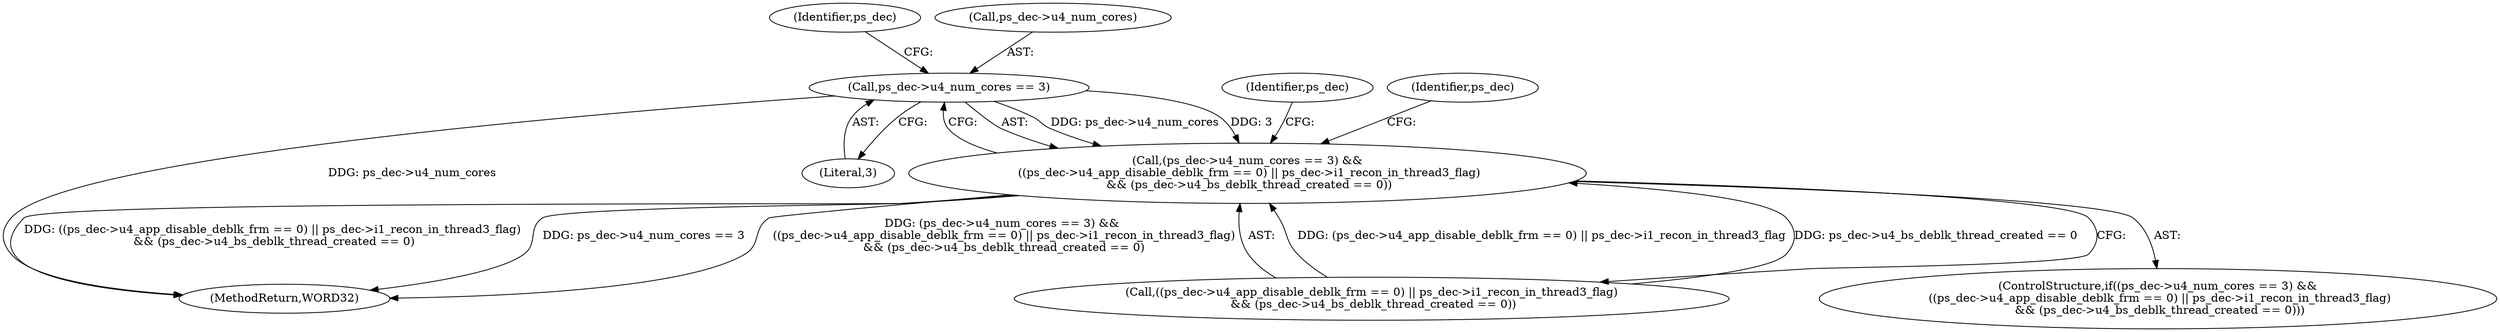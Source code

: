 digraph "0_Android_9a00f562a612d56e7b2b989d168647db900ba6cf@pointer" {
"1000496" [label="(Call,ps_dec->u4_num_cores == 3)"];
"1000495" [label="(Call,(ps_dec->u4_num_cores == 3) &&\n ((ps_dec->u4_app_disable_deblk_frm == 0) || ps_dec->i1_recon_in_thread3_flag)\n && (ps_dec->u4_bs_deblk_thread_created == 0))"];
"1000496" [label="(Call,ps_dec->u4_num_cores == 3)"];
"1000505" [label="(Identifier,ps_dec)"];
"1000495" [label="(Call,(ps_dec->u4_num_cores == 3) &&\n ((ps_dec->u4_app_disable_deblk_frm == 0) || ps_dec->i1_recon_in_thread3_flag)\n && (ps_dec->u4_bs_deblk_thread_created == 0))"];
"1000500" [label="(Literal,3)"];
"1000494" [label="(ControlStructure,if((ps_dec->u4_num_cores == 3) &&\n ((ps_dec->u4_app_disable_deblk_frm == 0) || ps_dec->i1_recon_in_thread3_flag)\n && (ps_dec->u4_bs_deblk_thread_created == 0)))"];
"1001450" [label="(MethodReturn,WORD32)"];
"1000501" [label="(Call,((ps_dec->u4_app_disable_deblk_frm == 0) || ps_dec->i1_recon_in_thread3_flag)\n && (ps_dec->u4_bs_deblk_thread_created == 0))"];
"1000497" [label="(Call,ps_dec->u4_num_cores)"];
"1000519" [label="(Identifier,ps_dec)"];
"1000540" [label="(Identifier,ps_dec)"];
"1000496" -> "1000495"  [label="AST: "];
"1000496" -> "1000500"  [label="CFG: "];
"1000497" -> "1000496"  [label="AST: "];
"1000500" -> "1000496"  [label="AST: "];
"1000505" -> "1000496"  [label="CFG: "];
"1000495" -> "1000496"  [label="CFG: "];
"1000496" -> "1001450"  [label="DDG: ps_dec->u4_num_cores"];
"1000496" -> "1000495"  [label="DDG: ps_dec->u4_num_cores"];
"1000496" -> "1000495"  [label="DDG: 3"];
"1000495" -> "1000494"  [label="AST: "];
"1000495" -> "1000501"  [label="CFG: "];
"1000501" -> "1000495"  [label="AST: "];
"1000519" -> "1000495"  [label="CFG: "];
"1000540" -> "1000495"  [label="CFG: "];
"1000495" -> "1001450"  [label="DDG: ps_dec->u4_num_cores == 3"];
"1000495" -> "1001450"  [label="DDG: (ps_dec->u4_num_cores == 3) &&\n ((ps_dec->u4_app_disable_deblk_frm == 0) || ps_dec->i1_recon_in_thread3_flag)\n && (ps_dec->u4_bs_deblk_thread_created == 0)"];
"1000495" -> "1001450"  [label="DDG: ((ps_dec->u4_app_disable_deblk_frm == 0) || ps_dec->i1_recon_in_thread3_flag)\n && (ps_dec->u4_bs_deblk_thread_created == 0)"];
"1000501" -> "1000495"  [label="DDG: (ps_dec->u4_app_disable_deblk_frm == 0) || ps_dec->i1_recon_in_thread3_flag"];
"1000501" -> "1000495"  [label="DDG: ps_dec->u4_bs_deblk_thread_created == 0"];
}
